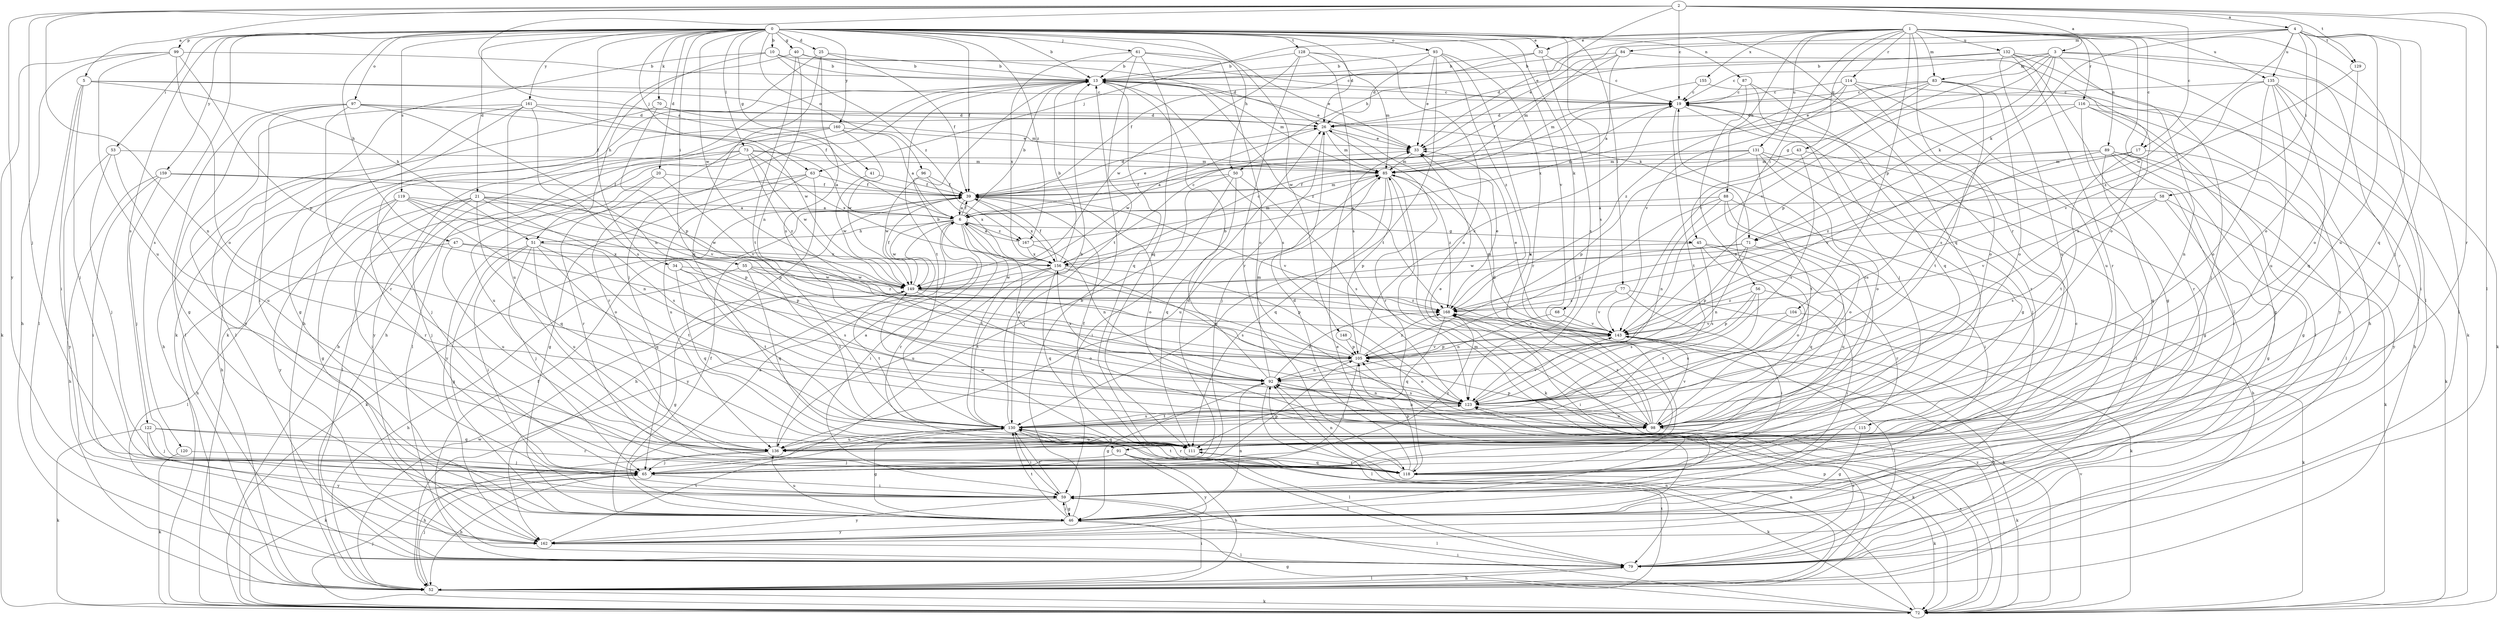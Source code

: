 strict digraph  {
0;
1;
2;
3;
4;
5;
6;
10;
13;
17;
19;
20;
21;
25;
26;
32;
33;
34;
39;
40;
41;
43;
45;
46;
47;
50;
51;
52;
53;
55;
56;
58;
59;
61;
63;
65;
68;
70;
71;
72;
73;
77;
79;
83;
84;
85;
87;
88;
89;
91;
92;
93;
96;
97;
98;
99;
104;
105;
111;
114;
115;
116;
118;
119;
120;
122;
123;
128;
129;
130;
131;
132;
135;
136;
143;
148;
149;
155;
156;
159;
160;
161;
162;
167;
168;
0 -> 10  [label=b];
0 -> 13  [label=b];
0 -> 20  [label=d];
0 -> 21  [label=d];
0 -> 25  [label=d];
0 -> 26  [label=d];
0 -> 32  [label=e];
0 -> 34  [label=f];
0 -> 39  [label=f];
0 -> 40  [label=g];
0 -> 41  [label=g];
0 -> 47  [label=h];
0 -> 50  [label=h];
0 -> 53  [label=i];
0 -> 55  [label=i];
0 -> 61  [label=j];
0 -> 63  [label=j];
0 -> 68  [label=k];
0 -> 70  [label=k];
0 -> 73  [label=l];
0 -> 77  [label=l];
0 -> 87  [label=n];
0 -> 93  [label=o];
0 -> 96  [label=o];
0 -> 97  [label=o];
0 -> 99  [label=p];
0 -> 111  [label=q];
0 -> 119  [label=s];
0 -> 120  [label=s];
0 -> 122  [label=s];
0 -> 123  [label=s];
0 -> 128  [label=t];
0 -> 143  [label=v];
0 -> 148  [label=w];
0 -> 149  [label=w];
0 -> 159  [label=y];
0 -> 160  [label=y];
0 -> 161  [label=y];
0 -> 167  [label=z];
1 -> 17  [label=c];
1 -> 32  [label=e];
1 -> 43  [label=g];
1 -> 50  [label=h];
1 -> 56  [label=i];
1 -> 63  [label=j];
1 -> 79  [label=l];
1 -> 83  [label=m];
1 -> 88  [label=n];
1 -> 89  [label=n];
1 -> 98  [label=o];
1 -> 104  [label=p];
1 -> 114  [label=r];
1 -> 115  [label=r];
1 -> 116  [label=r];
1 -> 131  [label=u];
1 -> 132  [label=u];
1 -> 135  [label=u];
1 -> 155  [label=x];
2 -> 3  [label=a];
2 -> 4  [label=a];
2 -> 5  [label=a];
2 -> 6  [label=a];
2 -> 17  [label=c];
2 -> 19  [label=c];
2 -> 33  [label=e];
2 -> 65  [label=j];
2 -> 79  [label=l];
2 -> 91  [label=n];
2 -> 118  [label=r];
2 -> 129  [label=t];
2 -> 162  [label=y];
3 -> 19  [label=c];
3 -> 45  [label=g];
3 -> 71  [label=k];
3 -> 79  [label=l];
3 -> 83  [label=m];
3 -> 91  [label=n];
3 -> 105  [label=p];
3 -> 118  [label=r];
3 -> 143  [label=v];
4 -> 33  [label=e];
4 -> 58  [label=i];
4 -> 65  [label=j];
4 -> 71  [label=k];
4 -> 84  [label=m];
4 -> 98  [label=o];
4 -> 111  [label=q];
4 -> 129  [label=t];
4 -> 135  [label=u];
4 -> 136  [label=u];
4 -> 149  [label=w];
5 -> 19  [label=c];
5 -> 51  [label=h];
5 -> 59  [label=i];
5 -> 65  [label=j];
5 -> 71  [label=k];
5 -> 79  [label=l];
6 -> 13  [label=b];
6 -> 39  [label=f];
6 -> 45  [label=g];
6 -> 51  [label=h];
6 -> 59  [label=i];
6 -> 118  [label=r];
6 -> 130  [label=t];
6 -> 149  [label=w];
6 -> 162  [label=y];
6 -> 167  [label=z];
10 -> 13  [label=b];
10 -> 19  [label=c];
10 -> 51  [label=h];
10 -> 72  [label=k];
10 -> 167  [label=z];
13 -> 19  [label=c];
13 -> 33  [label=e];
13 -> 52  [label=h];
13 -> 65  [label=j];
13 -> 85  [label=m];
13 -> 111  [label=q];
13 -> 123  [label=s];
13 -> 130  [label=t];
13 -> 168  [label=z];
17 -> 85  [label=m];
17 -> 130  [label=t];
17 -> 162  [label=y];
17 -> 168  [label=z];
19 -> 26  [label=d];
19 -> 46  [label=g];
19 -> 118  [label=r];
19 -> 130  [label=t];
20 -> 39  [label=f];
20 -> 79  [label=l];
20 -> 118  [label=r];
20 -> 143  [label=v];
21 -> 6  [label=a];
21 -> 46  [label=g];
21 -> 59  [label=i];
21 -> 65  [label=j];
21 -> 105  [label=p];
21 -> 111  [label=q];
21 -> 123  [label=s];
21 -> 149  [label=w];
25 -> 13  [label=b];
25 -> 39  [label=f];
25 -> 52  [label=h];
25 -> 111  [label=q];
25 -> 123  [label=s];
26 -> 33  [label=e];
26 -> 65  [label=j];
26 -> 85  [label=m];
26 -> 118  [label=r];
26 -> 149  [label=w];
32 -> 13  [label=b];
32 -> 19  [label=c];
32 -> 39  [label=f];
32 -> 123  [label=s];
33 -> 85  [label=m];
34 -> 111  [label=q];
34 -> 123  [label=s];
34 -> 130  [label=t];
34 -> 149  [label=w];
39 -> 6  [label=a];
39 -> 26  [label=d];
39 -> 33  [label=e];
39 -> 72  [label=k];
39 -> 85  [label=m];
39 -> 98  [label=o];
39 -> 143  [label=v];
39 -> 156  [label=x];
40 -> 13  [label=b];
40 -> 26  [label=d];
40 -> 72  [label=k];
40 -> 92  [label=n];
40 -> 130  [label=t];
41 -> 39  [label=f];
41 -> 149  [label=w];
43 -> 46  [label=g];
43 -> 85  [label=m];
43 -> 123  [label=s];
45 -> 98  [label=o];
45 -> 111  [label=q];
45 -> 118  [label=r];
45 -> 123  [label=s];
45 -> 156  [label=x];
46 -> 6  [label=a];
46 -> 13  [label=b];
46 -> 39  [label=f];
46 -> 59  [label=i];
46 -> 79  [label=l];
46 -> 85  [label=m];
46 -> 92  [label=n];
46 -> 130  [label=t];
46 -> 136  [label=u];
46 -> 162  [label=y];
47 -> 79  [label=l];
47 -> 105  [label=p];
47 -> 136  [label=u];
47 -> 156  [label=x];
50 -> 39  [label=f];
50 -> 59  [label=i];
50 -> 65  [label=j];
50 -> 111  [label=q];
50 -> 123  [label=s];
51 -> 46  [label=g];
51 -> 59  [label=i];
51 -> 65  [label=j];
51 -> 111  [label=q];
51 -> 130  [label=t];
51 -> 136  [label=u];
51 -> 156  [label=x];
52 -> 59  [label=i];
52 -> 65  [label=j];
52 -> 72  [label=k];
52 -> 79  [label=l];
52 -> 92  [label=n];
52 -> 105  [label=p];
52 -> 130  [label=t];
52 -> 149  [label=w];
53 -> 65  [label=j];
53 -> 85  [label=m];
53 -> 136  [label=u];
53 -> 162  [label=y];
55 -> 52  [label=h];
55 -> 111  [label=q];
55 -> 130  [label=t];
55 -> 149  [label=w];
55 -> 168  [label=z];
56 -> 59  [label=i];
56 -> 105  [label=p];
56 -> 123  [label=s];
56 -> 130  [label=t];
56 -> 168  [label=z];
58 -> 6  [label=a];
58 -> 46  [label=g];
58 -> 72  [label=k];
58 -> 123  [label=s];
58 -> 143  [label=v];
59 -> 46  [label=g];
59 -> 130  [label=t];
59 -> 162  [label=y];
61 -> 13  [label=b];
61 -> 33  [label=e];
61 -> 98  [label=o];
61 -> 111  [label=q];
61 -> 130  [label=t];
61 -> 156  [label=x];
63 -> 39  [label=f];
63 -> 46  [label=g];
63 -> 52  [label=h];
63 -> 136  [label=u];
63 -> 162  [label=y];
65 -> 26  [label=d];
65 -> 52  [label=h];
65 -> 59  [label=i];
65 -> 105  [label=p];
65 -> 168  [label=z];
68 -> 92  [label=n];
68 -> 143  [label=v];
70 -> 26  [label=d];
70 -> 52  [label=h];
70 -> 85  [label=m];
70 -> 105  [label=p];
71 -> 92  [label=n];
71 -> 105  [label=p];
71 -> 136  [label=u];
71 -> 149  [label=w];
71 -> 156  [label=x];
72 -> 13  [label=b];
72 -> 46  [label=g];
72 -> 59  [label=i];
72 -> 65  [label=j];
72 -> 92  [label=n];
72 -> 123  [label=s];
72 -> 143  [label=v];
72 -> 168  [label=z];
73 -> 6  [label=a];
73 -> 52  [label=h];
73 -> 65  [label=j];
73 -> 85  [label=m];
73 -> 136  [label=u];
73 -> 149  [label=w];
73 -> 156  [label=x];
73 -> 168  [label=z];
77 -> 59  [label=i];
77 -> 72  [label=k];
77 -> 143  [label=v];
77 -> 168  [label=z];
79 -> 39  [label=f];
79 -> 52  [label=h];
79 -> 123  [label=s];
83 -> 19  [label=c];
83 -> 33  [label=e];
83 -> 65  [label=j];
83 -> 98  [label=o];
83 -> 123  [label=s];
83 -> 143  [label=v];
83 -> 156  [label=x];
84 -> 6  [label=a];
84 -> 13  [label=b];
84 -> 39  [label=f];
84 -> 85  [label=m];
84 -> 123  [label=s];
85 -> 39  [label=f];
85 -> 72  [label=k];
85 -> 105  [label=p];
85 -> 111  [label=q];
85 -> 136  [label=u];
85 -> 168  [label=z];
87 -> 19  [label=c];
87 -> 65  [label=j];
87 -> 98  [label=o];
87 -> 111  [label=q];
88 -> 6  [label=a];
88 -> 52  [label=h];
88 -> 59  [label=i];
88 -> 92  [label=n];
88 -> 98  [label=o];
88 -> 105  [label=p];
89 -> 46  [label=g];
89 -> 59  [label=i];
89 -> 72  [label=k];
89 -> 79  [label=l];
89 -> 85  [label=m];
89 -> 111  [label=q];
89 -> 123  [label=s];
89 -> 143  [label=v];
91 -> 52  [label=h];
91 -> 65  [label=j];
91 -> 72  [label=k];
91 -> 79  [label=l];
91 -> 162  [label=y];
92 -> 13  [label=b];
92 -> 46  [label=g];
92 -> 72  [label=k];
92 -> 79  [label=l];
92 -> 85  [label=m];
92 -> 123  [label=s];
92 -> 156  [label=x];
92 -> 168  [label=z];
93 -> 13  [label=b];
93 -> 26  [label=d];
93 -> 33  [label=e];
93 -> 118  [label=r];
93 -> 130  [label=t];
93 -> 136  [label=u];
93 -> 168  [label=z];
96 -> 39  [label=f];
96 -> 149  [label=w];
96 -> 156  [label=x];
97 -> 26  [label=d];
97 -> 39  [label=f];
97 -> 46  [label=g];
97 -> 59  [label=i];
97 -> 79  [label=l];
97 -> 92  [label=n];
97 -> 118  [label=r];
98 -> 26  [label=d];
98 -> 33  [label=e];
98 -> 72  [label=k];
98 -> 92  [label=n];
98 -> 105  [label=p];
98 -> 143  [label=v];
98 -> 168  [label=z];
99 -> 13  [label=b];
99 -> 52  [label=h];
99 -> 72  [label=k];
99 -> 98  [label=o];
99 -> 105  [label=p];
99 -> 136  [label=u];
104 -> 72  [label=k];
104 -> 123  [label=s];
104 -> 143  [label=v];
105 -> 13  [label=b];
105 -> 19  [label=c];
105 -> 65  [label=j];
105 -> 92  [label=n];
105 -> 143  [label=v];
105 -> 168  [label=z];
111 -> 19  [label=c];
111 -> 39  [label=f];
111 -> 118  [label=r];
111 -> 149  [label=w];
114 -> 19  [label=c];
114 -> 98  [label=o];
114 -> 136  [label=u];
114 -> 143  [label=v];
114 -> 162  [label=y];
114 -> 168  [label=z];
115 -> 46  [label=g];
115 -> 136  [label=u];
116 -> 26  [label=d];
116 -> 46  [label=g];
116 -> 52  [label=h];
116 -> 79  [label=l];
116 -> 118  [label=r];
116 -> 130  [label=t];
118 -> 26  [label=d];
118 -> 72  [label=k];
118 -> 92  [label=n];
118 -> 105  [label=p];
118 -> 111  [label=q];
118 -> 130  [label=t];
119 -> 6  [label=a];
119 -> 52  [label=h];
119 -> 92  [label=n];
119 -> 98  [label=o];
119 -> 105  [label=p];
119 -> 118  [label=r];
119 -> 162  [label=y];
120 -> 65  [label=j];
120 -> 72  [label=k];
122 -> 65  [label=j];
122 -> 72  [label=k];
122 -> 111  [label=q];
122 -> 118  [label=r];
122 -> 162  [label=y];
123 -> 6  [label=a];
123 -> 92  [label=n];
123 -> 98  [label=o];
123 -> 130  [label=t];
123 -> 143  [label=v];
128 -> 13  [label=b];
128 -> 85  [label=m];
128 -> 98  [label=o];
128 -> 118  [label=r];
128 -> 123  [label=s];
128 -> 149  [label=w];
129 -> 98  [label=o];
129 -> 168  [label=z];
130 -> 13  [label=b];
130 -> 46  [label=g];
130 -> 59  [label=i];
130 -> 72  [label=k];
130 -> 79  [label=l];
130 -> 111  [label=q];
130 -> 118  [label=r];
130 -> 123  [label=s];
130 -> 136  [label=u];
131 -> 6  [label=a];
131 -> 65  [label=j];
131 -> 79  [label=l];
131 -> 85  [label=m];
131 -> 98  [label=o];
131 -> 105  [label=p];
131 -> 130  [label=t];
132 -> 13  [label=b];
132 -> 26  [label=d];
132 -> 52  [label=h];
132 -> 72  [label=k];
132 -> 79  [label=l];
132 -> 118  [label=r];
132 -> 136  [label=u];
135 -> 19  [label=c];
135 -> 59  [label=i];
135 -> 72  [label=k];
135 -> 98  [label=o];
135 -> 111  [label=q];
135 -> 136  [label=u];
135 -> 143  [label=v];
136 -> 6  [label=a];
136 -> 52  [label=h];
136 -> 65  [label=j];
143 -> 33  [label=e];
143 -> 52  [label=h];
143 -> 79  [label=l];
143 -> 85  [label=m];
143 -> 105  [label=p];
148 -> 98  [label=o];
148 -> 105  [label=p];
149 -> 19  [label=c];
149 -> 39  [label=f];
149 -> 46  [label=g];
149 -> 98  [label=o];
149 -> 105  [label=p];
149 -> 130  [label=t];
149 -> 168  [label=z];
155 -> 19  [label=c];
155 -> 46  [label=g];
155 -> 85  [label=m];
156 -> 13  [label=b];
156 -> 19  [label=c];
156 -> 39  [label=f];
156 -> 105  [label=p];
156 -> 111  [label=q];
156 -> 123  [label=s];
156 -> 130  [label=t];
156 -> 136  [label=u];
156 -> 149  [label=w];
159 -> 39  [label=f];
159 -> 52  [label=h];
159 -> 59  [label=i];
159 -> 65  [label=j];
159 -> 143  [label=v];
160 -> 6  [label=a];
160 -> 33  [label=e];
160 -> 79  [label=l];
160 -> 118  [label=r];
160 -> 149  [label=w];
160 -> 162  [label=y];
161 -> 26  [label=d];
161 -> 46  [label=g];
161 -> 79  [label=l];
161 -> 123  [label=s];
161 -> 136  [label=u];
161 -> 149  [label=w];
161 -> 162  [label=y];
162 -> 19  [label=c];
162 -> 33  [label=e];
162 -> 79  [label=l];
162 -> 130  [label=t];
167 -> 6  [label=a];
167 -> 85  [label=m];
167 -> 92  [label=n];
167 -> 156  [label=x];
168 -> 33  [label=e];
168 -> 59  [label=i];
168 -> 72  [label=k];
168 -> 111  [label=q];
168 -> 143  [label=v];
}
